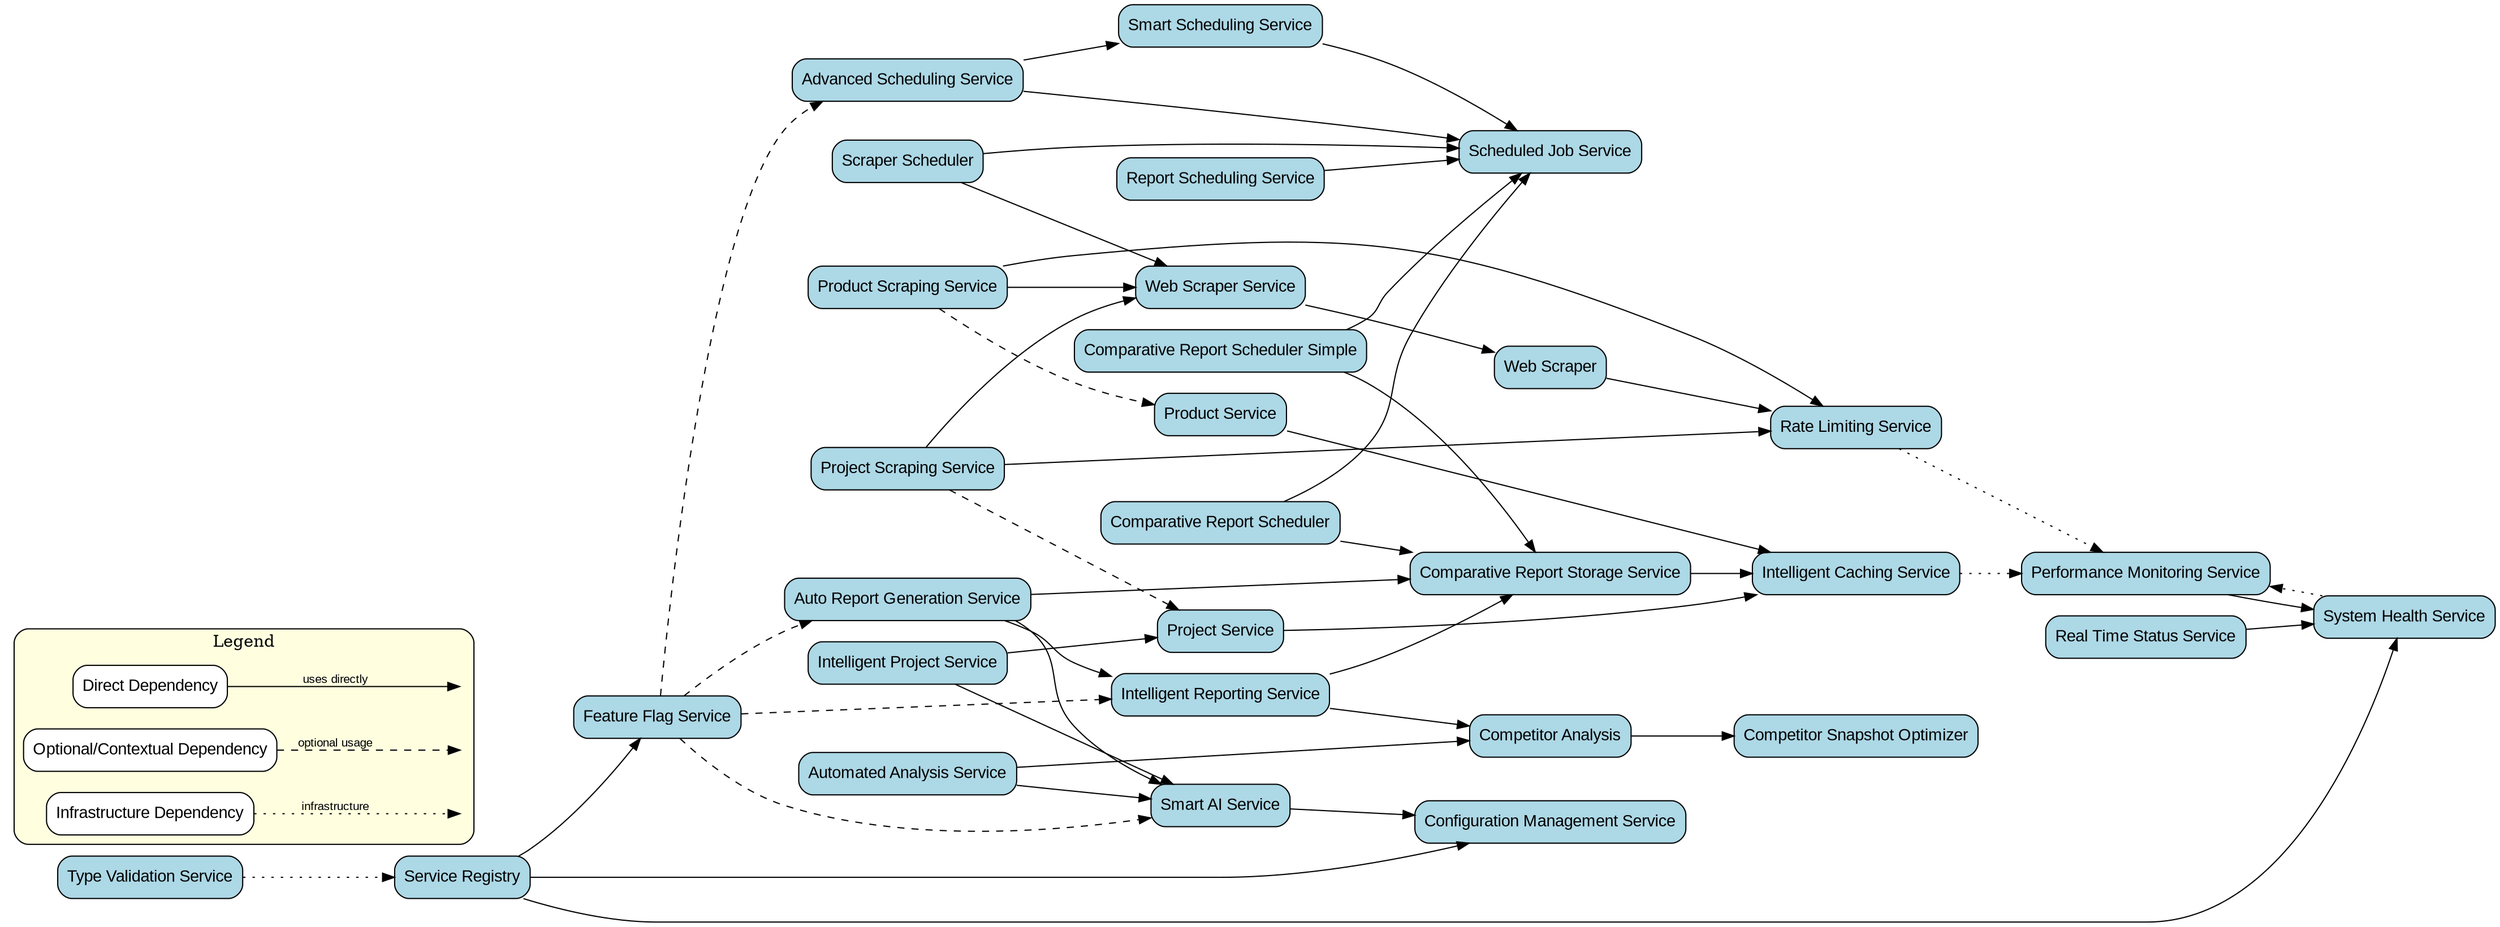 digraph "Service Dependencies" {
    // Graph settings
    rankdir=LR;
    overlap=false;
    splines=true;
    node [shape=box, style="rounded,filled", fillcolor=lightblue, fontname="Arial"];
    edge [fontname="Arial", fontsize=10];
    
    // Service nodes
    advancedSchedulingService [label="Advanced Scheduling Service"];
    automatedAnalysisService [label="Automated Analysis Service"];
    autoReportGenerationService [label="Auto Report Generation Service"];
    comparativeReportScheduler [label="Comparative Report Scheduler"];
    comparativeReportSchedulerSimple [label="Comparative Report Scheduler Simple"];
    comparativeReportStorageService [label="Comparative Report Storage Service"];
    competitorAnalysis [label="Competitor Analysis"];
    competitorSnapshotOptimizer [label="Competitor Snapshot Optimizer"];
    configurationManagementService [label="Configuration Management Service"];
    featureFlagService [label="Feature Flag Service"];
    intelligentCachingService [label="Intelligent Caching Service"];
    intelligentProjectService [label="Intelligent Project Service"];
    intelligentReportingService [label="Intelligent Reporting Service"];
    performanceMonitoringService [label="Performance Monitoring Service"];
    productScrapingService [label="Product Scraping Service"];
    productService [label="Product Service"];
    projectScrapingService [label="Project Scraping Service"];
    projectService [label="Project Service"];
    rateLimitingService [label="Rate Limiting Service"];
    realTimeStatusService [label="Real Time Status Service"];
    reportSchedulingService [label="Report Scheduling Service"];
    scheduledJobService [label="Scheduled Job Service"];
    scraperScheduler [label="Scraper Scheduler"];
    serviceRegistry [label="Service Registry"];
    smartAIService [label="Smart AI Service"];
    smartSchedulingService [label="Smart Scheduling Service"];
    systemHealthService [label="System Health Service"];
    typeValidationService [label="Type Validation Service"];
    webScraperService [label="Web Scraper Service"];
    webScraper [label="Web Scraper"];

    // Dependencies - based on typical service architecture patterns
    // Main registry that other services use
    serviceRegistry -> configurationManagementService;
    serviceRegistry -> featureFlagService;
    serviceRegistry -> systemHealthService;
    
    // Scheduling dependencies
    advancedSchedulingService -> scheduledJobService;
    advancedSchedulingService -> smartSchedulingService;
    scraperScheduler -> webScraperService;
    scraperScheduler -> scheduledJobService;
    reportSchedulingService -> scheduledJobService;
    smartSchedulingService -> scheduledJobService;
    comparativeReportScheduler -> scheduledJobService;
    comparativeReportSchedulerSimple -> scheduledJobService;
    
    // Report generation dependencies
    autoReportGenerationService -> comparativeReportStorageService;
    autoReportGenerationService -> intelligentReportingService;
    autoReportGenerationService -> smartAIService;
    intelligentReportingService -> comparativeReportStorageService;
    intelligentReportingService -> competitorAnalysis;
    
    // Scraping dependencies
    webScraperService -> webScraper;
    productScrapingService -> webScraperService;
    projectScrapingService -> webScraperService;
    productScrapingService -> rateLimitingService;
    projectScrapingService -> rateLimitingService;
    webScraper -> rateLimitingService;
    
    // Analysis and intelligence dependencies
    automatedAnalysisService -> competitorAnalysis;
    automatedAnalysisService -> smartAIService;
    competitorAnalysis -> competitorSnapshotOptimizer;
    intelligentProjectService -> projectService;
    intelligentProjectService -> smartAIService;
    
    // Product and project dependencies
    productService -> intelligentCachingService;
    projectService -> intelligentCachingService;
    
    // Monitoring and status
    performanceMonitoringService -> systemHealthService;
    realTimeStatusService -> systemHealthService;
    
    // Cross-cutting concerns
    typeValidationService -> serviceRegistry [style=dotted];
    rateLimitingService -> performanceMonitoringService [style=dotted];
    intelligentCachingService -> performanceMonitoringService [style=dotted];
    systemHealthService -> performanceMonitoringService [style=dotted];
    
    // AI integrations
    smartAIService -> configurationManagementService;
    
    // Report workflows
    comparativeReportScheduler -> comparativeReportStorageService;
    comparativeReportSchedulerSimple -> comparativeReportStorageService;
    comparativeReportStorageService -> intelligentCachingService;
    
    // Feature flags influence service behavior
    featureFlagService -> advancedSchedulingService [style=dashed];
    featureFlagService -> autoReportGenerationService [style=dashed];
    featureFlagService -> intelligentReportingService [style=dashed];
    featureFlagService -> smartAIService [style=dashed];
    
    // Optional/contextual dependencies (dashed)
    productScrapingService -> productService [style=dashed];
    projectScrapingService -> projectService [style=dashed];
    
    // Legend
    subgraph cluster_legend {
        label = "Legend";
        style = "rounded,filled";
        fillcolor = lightyellow;
        node [shape=box, style="rounded,filled", fillcolor=white];
        
        legend_direct [label="Direct Dependency"];
        legend_optional [label="Optional/Contextual Dependency"];
        legend_infra [label="Infrastructure Dependency"];
        
        legend_direct_edge [shape=point, style=invis];
        legend_optional_edge [shape=point, style=invis];
        legend_infra_edge [shape=point, style=invis];
        
        legend_direct -> legend_direct_edge [label="uses directly"];
        legend_optional -> legend_optional_edge [style=dashed, label="optional usage"];
        legend_infra -> legend_infra_edge [style=dotted, label="infrastructure"];
    }
}
